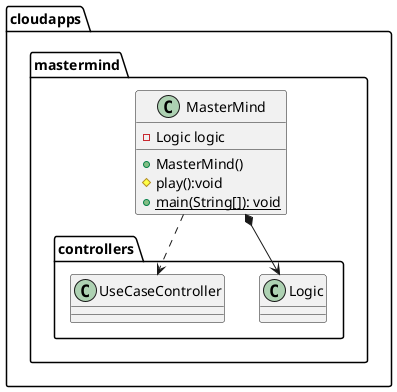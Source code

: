 @startuml Package **cloudapps.mastermind**

package "cloudapps.mastermind" {
  
  class MasterMind {
    -Logic logic
    +MasterMind()
    #play():void 
    +{static}main(String[]): void
  }

  MasterMind *--> cloudapps.mastermind.controllers.Logic
  MasterMind ..> cloudapps.mastermind.controllers.UseCaseController
  
}

@enduml
